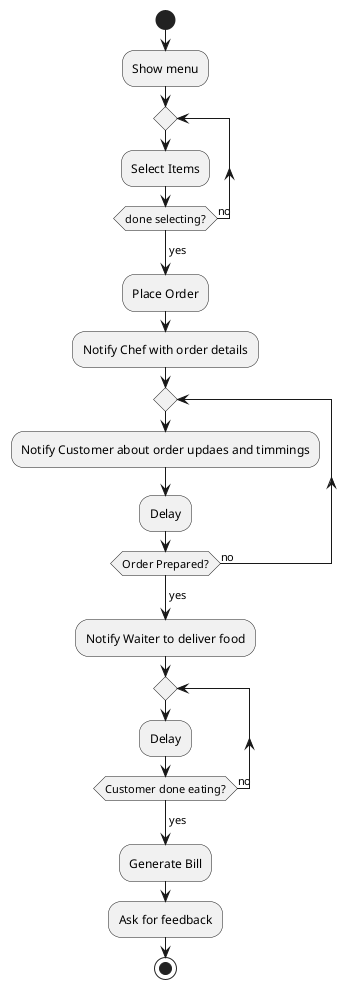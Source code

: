 @startuml
start
:Show menu;
repeat
  :Select Items;
repeat while (done selecting?) is (no )
->yes;
:Place Order;
:Notify Chef with order details;

repeat
  :Notify Customer about order updaes and timmings;
  :Delay;
repeat while (Order Prepared?) is (no )
->yes;
:Notify Waiter to deliver food;
repeat
  :Delay;
repeat while (Customer done eating?) is (no )
->yes;
:Generate Bill;
:Ask for feedback;
stop
@enduml
